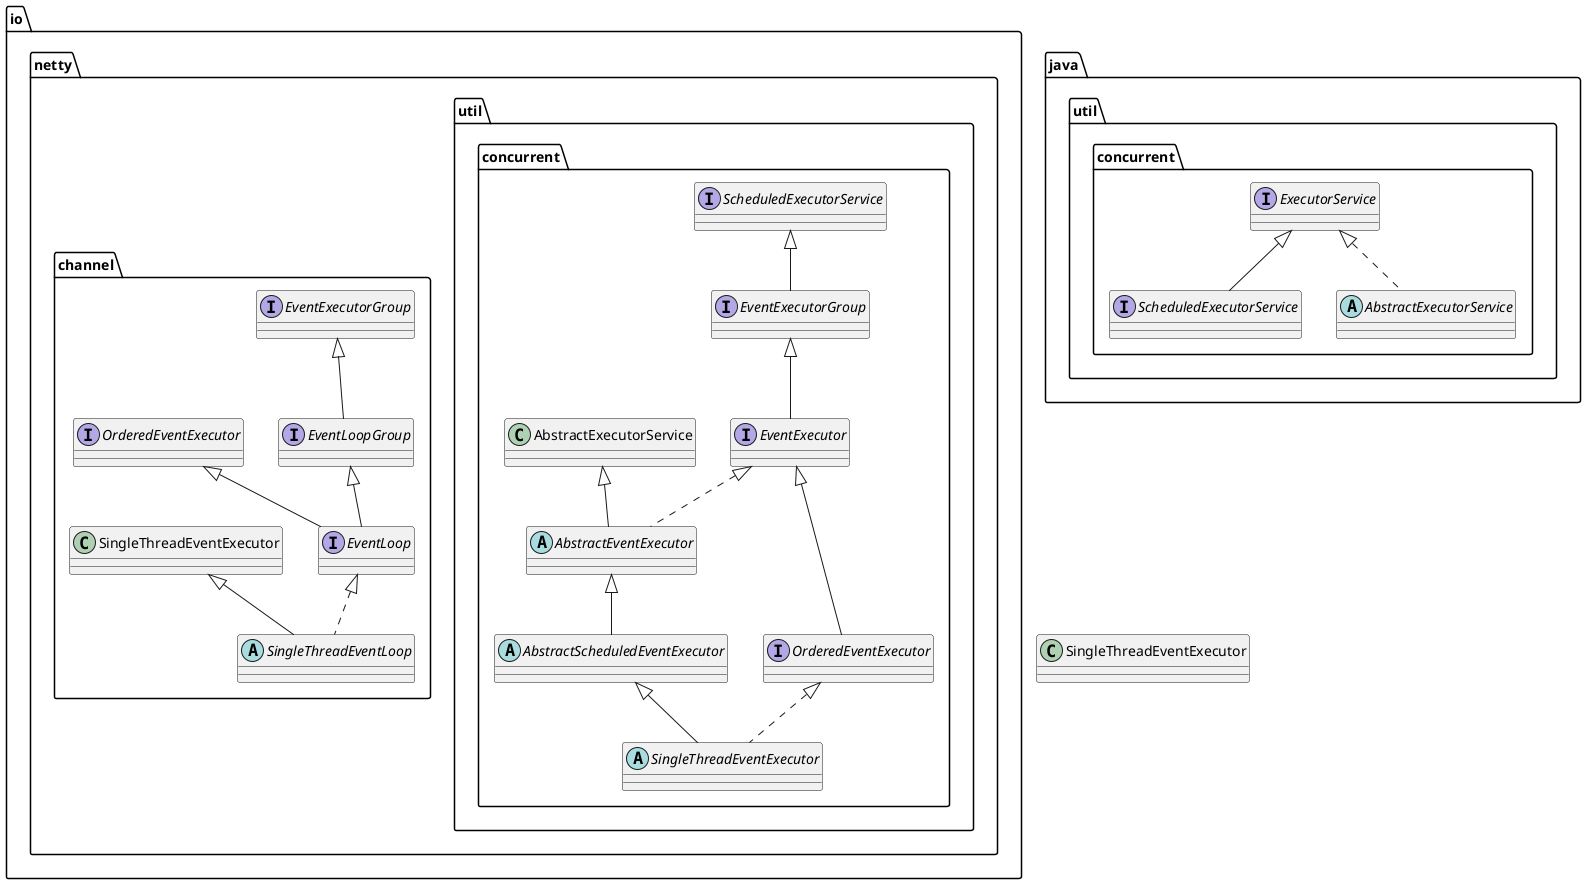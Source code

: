 @startuml
package java.util.concurrent {
    interface ScheduledExecutorService extends ExecutorService

    abstract class AbstractExecutorService implements ExecutorService
}

package io.netty.util.concurrent{
    interface EventExecutorGroup extends ScheduledExecutorService

    interface EventExecutor extends EventExecutorGroup

    interface OrderedEventExecutor extends EventExecutor

    abstract class AbstractEventExecutor extends AbstractExecutorService implements EventExecutor

    abstract class AbstractScheduledEventExecutor extends AbstractEventExecutor

    abstract class SingleThreadEventExecutor extends AbstractScheduledEventExecutor implements OrderedEventExecutor
}

package io.netty.channel {
    interface EventLoopGroup extends EventExecutorGroup

    interface EventLoop extends OrderedEventExecutor, EventLoopGroup

    abstract class SingleThreadEventLoop extends SingleThreadEventExecutor implements EventLoop
}

SingleThreadEventLoop -[hidden]right-- SingleThreadEventExecutor
EventLoopGroup -[hidden]right-- EventExecutor

@enduml
